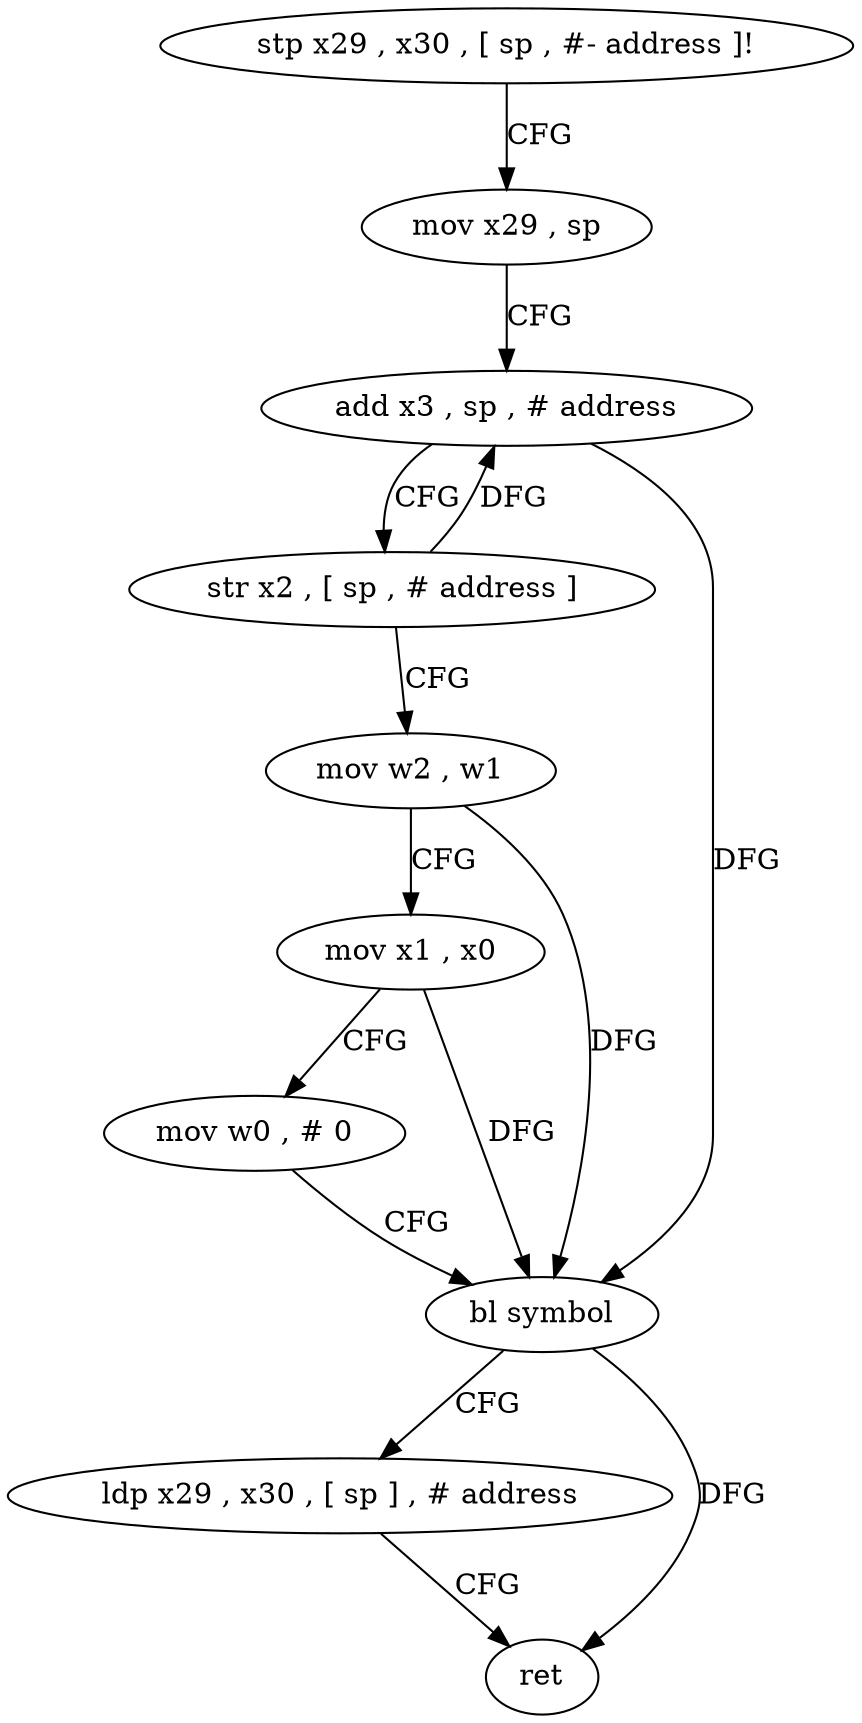 digraph "func" {
"4251120" [label = "stp x29 , x30 , [ sp , #- address ]!" ]
"4251124" [label = "mov x29 , sp" ]
"4251128" [label = "add x3 , sp , # address" ]
"4251132" [label = "str x2 , [ sp , # address ]" ]
"4251136" [label = "mov w2 , w1" ]
"4251140" [label = "mov x1 , x0" ]
"4251144" [label = "mov w0 , # 0" ]
"4251148" [label = "bl symbol" ]
"4251152" [label = "ldp x29 , x30 , [ sp ] , # address" ]
"4251156" [label = "ret" ]
"4251120" -> "4251124" [ label = "CFG" ]
"4251124" -> "4251128" [ label = "CFG" ]
"4251128" -> "4251132" [ label = "CFG" ]
"4251128" -> "4251148" [ label = "DFG" ]
"4251132" -> "4251136" [ label = "CFG" ]
"4251132" -> "4251128" [ label = "DFG" ]
"4251136" -> "4251140" [ label = "CFG" ]
"4251136" -> "4251148" [ label = "DFG" ]
"4251140" -> "4251144" [ label = "CFG" ]
"4251140" -> "4251148" [ label = "DFG" ]
"4251144" -> "4251148" [ label = "CFG" ]
"4251148" -> "4251152" [ label = "CFG" ]
"4251148" -> "4251156" [ label = "DFG" ]
"4251152" -> "4251156" [ label = "CFG" ]
}
